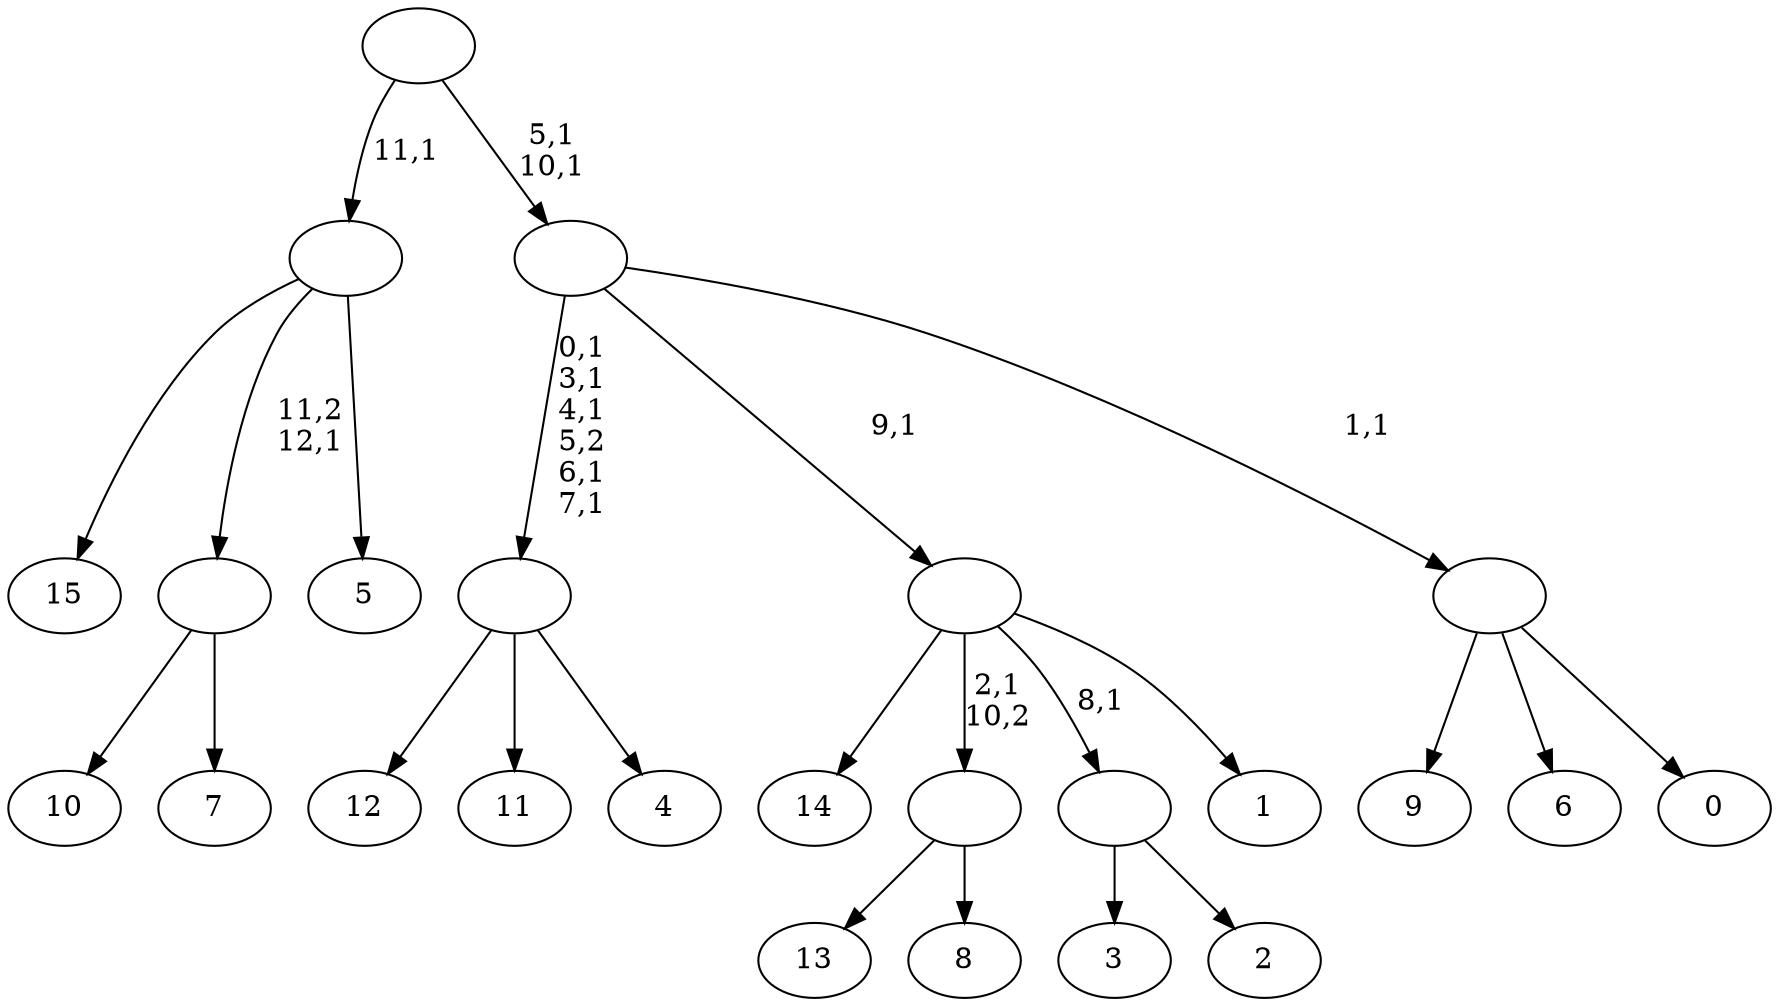 digraph T {
	29 [label="15"]
	28 [label="14"]
	27 [label="13"]
	26 [label="12"]
	25 [label="11"]
	24 [label="10"]
	23 [label="9"]
	22 [label="8"]
	21 [label=""]
	20 [label="7"]
	19 [label=""]
	18 [label="6"]
	17 [label="5"]
	16 [label=""]
	15 [label="4"]
	14 [label=""]
	9 [label="3"]
	8 [label="2"]
	7 [label=""]
	6 [label="1"]
	5 [label=""]
	4 [label="0"]
	3 [label=""]
	2 [label=""]
	0 [label=""]
	21 -> 27 [label=""]
	21 -> 22 [label=""]
	19 -> 24 [label=""]
	19 -> 20 [label=""]
	16 -> 29 [label=""]
	16 -> 19 [label="11,2\n12,1"]
	16 -> 17 [label=""]
	14 -> 26 [label=""]
	14 -> 25 [label=""]
	14 -> 15 [label=""]
	7 -> 9 [label=""]
	7 -> 8 [label=""]
	5 -> 28 [label=""]
	5 -> 21 [label="2,1\n10,2"]
	5 -> 7 [label="8,1"]
	5 -> 6 [label=""]
	3 -> 23 [label=""]
	3 -> 18 [label=""]
	3 -> 4 [label=""]
	2 -> 14 [label="0,1\n3,1\n4,1\n5,2\n6,1\n7,1"]
	2 -> 5 [label="9,1"]
	2 -> 3 [label="1,1"]
	0 -> 2 [label="5,1\n10,1"]
	0 -> 16 [label="11,1"]
}
